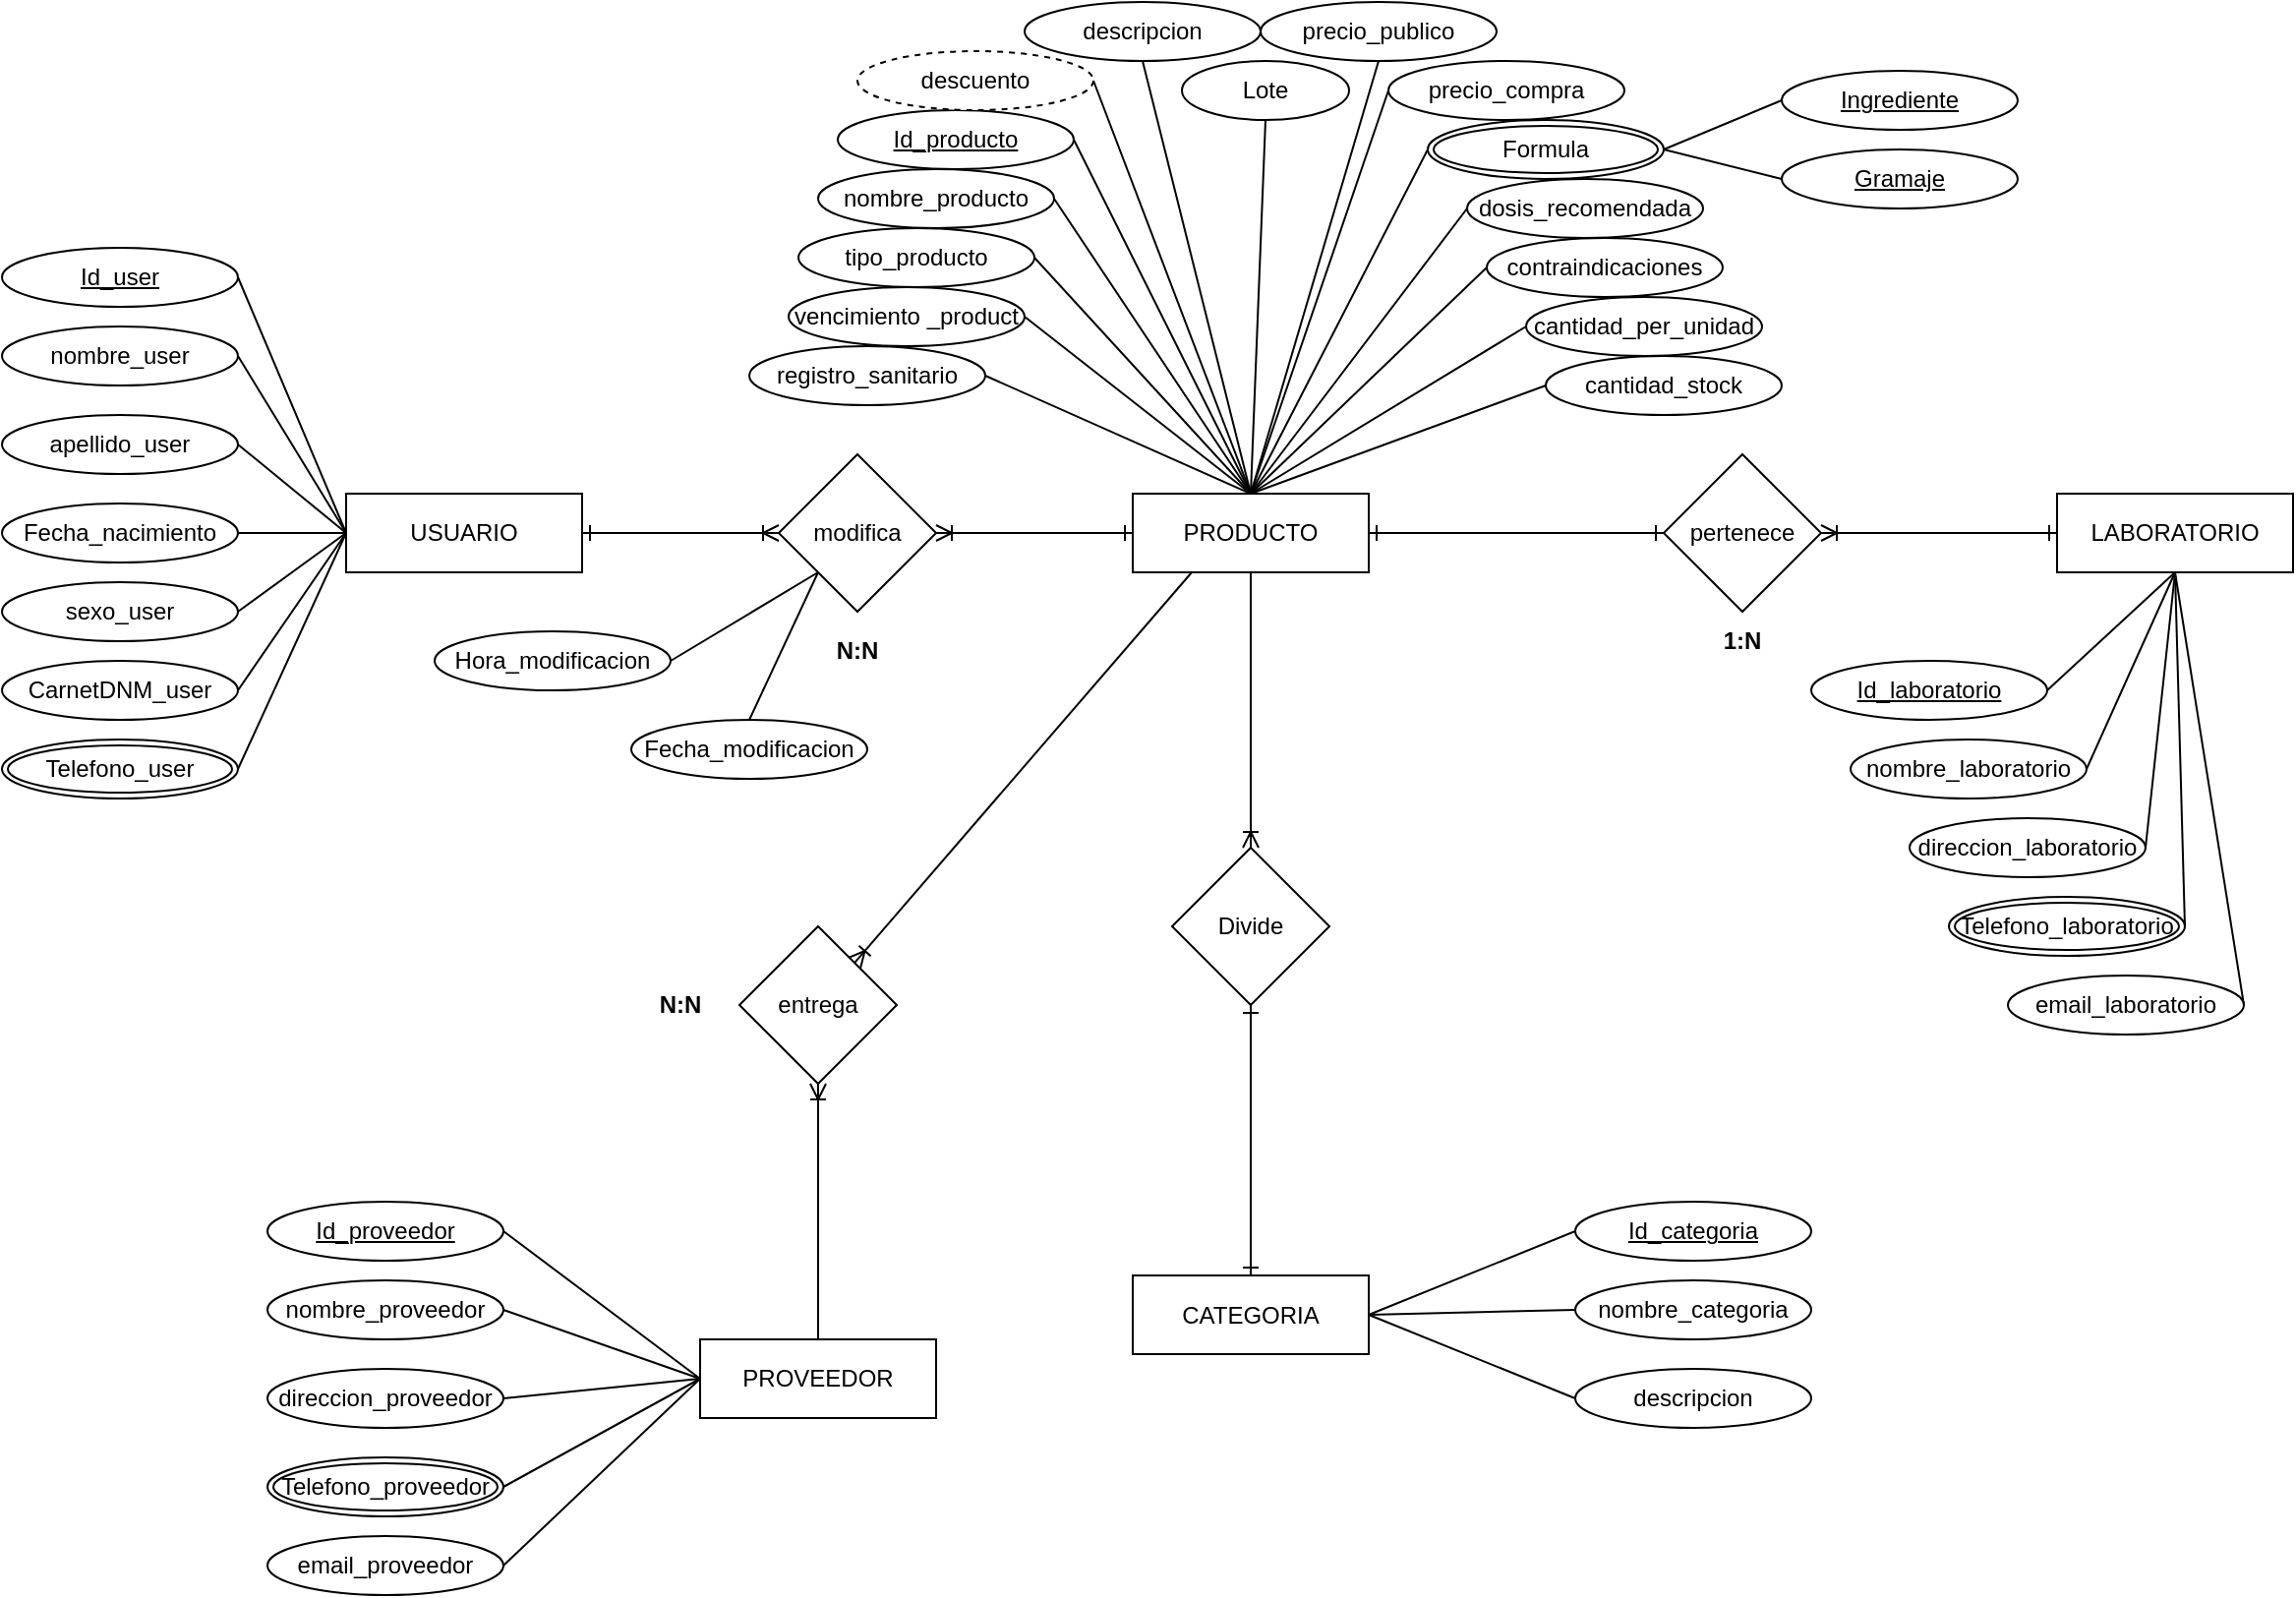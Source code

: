 <mxfile version="13.6.6" type="github">
  <diagram id="C5RBs43oDa-KdzZeNtuy" name="Page-1">
    <mxGraphModel dx="1422" dy="736" grid="1" gridSize="10" guides="1" tooltips="1" connect="1" arrows="1" fold="1" page="1" pageScale="1" pageWidth="1390" pageHeight="980" math="0" shadow="0">
      <root>
        <mxCell id="WIyWlLk6GJQsqaUBKTNV-0" />
        <mxCell id="WIyWlLk6GJQsqaUBKTNV-1" parent="WIyWlLk6GJQsqaUBKTNV-0" />
        <mxCell id="ufcxnx_7CU1jS0cniteA-9" style="rounded=0;orthogonalLoop=1;jettySize=auto;html=1;exitX=1;exitY=0.5;exitDx=0;exitDy=0;entryX=0;entryY=0.5;entryDx=0;entryDy=0;startArrow=ERone;startFill=0;endArrow=ERoneToMany;endFill=0;" parent="WIyWlLk6GJQsqaUBKTNV-1" source="ufcxnx_7CU1jS0cniteA-0" target="ufcxnx_7CU1jS0cniteA-4" edge="1">
          <mxGeometry relative="1" as="geometry" />
        </mxCell>
        <mxCell id="kW68K_AjfZWNpstrsacn-1" style="rounded=0;orthogonalLoop=1;jettySize=auto;html=1;exitX=0;exitY=0.5;exitDx=0;exitDy=0;endArrow=none;endFill=0;entryX=1;entryY=0.5;entryDx=0;entryDy=0;" edge="1" parent="WIyWlLk6GJQsqaUBKTNV-1" source="ufcxnx_7CU1jS0cniteA-0" target="kW68K_AjfZWNpstrsacn-4">
          <mxGeometry relative="1" as="geometry">
            <mxPoint x="270" y="462" as="targetPoint" />
          </mxGeometry>
        </mxCell>
        <mxCell id="ufcxnx_7CU1jS0cniteA-0" value="USUARIO" style="rounded=0;whiteSpace=wrap;html=1;" parent="WIyWlLk6GJQsqaUBKTNV-1" vertex="1">
          <mxGeometry x="285" y="290" width="120" height="40" as="geometry" />
        </mxCell>
        <mxCell id="aXpjp5L2mGXIOk60y4gZ-0" style="edgeStyle=orthogonalEdgeStyle;rounded=0;orthogonalLoop=1;jettySize=auto;html=1;exitX=0.5;exitY=0;exitDx=0;exitDy=0;entryX=0.5;entryY=1;entryDx=0;entryDy=0;endArrow=ERoneToMany;endFill=0;" parent="WIyWlLk6GJQsqaUBKTNV-1" source="ufcxnx_7CU1jS0cniteA-1" target="ufcxnx_7CU1jS0cniteA-6" edge="1">
          <mxGeometry relative="1" as="geometry" />
        </mxCell>
        <mxCell id="ufcxnx_7CU1jS0cniteA-1" value="PROVEEDOR" style="rounded=0;whiteSpace=wrap;html=1;" parent="WIyWlLk6GJQsqaUBKTNV-1" vertex="1">
          <mxGeometry x="465" y="720" width="120" height="40" as="geometry" />
        </mxCell>
        <mxCell id="ufcxnx_7CU1jS0cniteA-14" style="edgeStyle=none;rounded=0;orthogonalLoop=1;jettySize=auto;html=1;exitX=0;exitY=0.5;exitDx=0;exitDy=0;entryX=1;entryY=0.5;entryDx=0;entryDy=0;startArrow=ERone;startFill=0;endArrow=ERoneToMany;endFill=0;" parent="WIyWlLk6GJQsqaUBKTNV-1" source="ufcxnx_7CU1jS0cniteA-2" target="ufcxnx_7CU1jS0cniteA-5" edge="1">
          <mxGeometry relative="1" as="geometry" />
        </mxCell>
        <mxCell id="ufcxnx_7CU1jS0cniteA-2" value="LABORATORIO" style="rounded=0;whiteSpace=wrap;html=1;" parent="WIyWlLk6GJQsqaUBKTNV-1" vertex="1">
          <mxGeometry x="1155" y="290" width="120" height="40" as="geometry" />
        </mxCell>
        <mxCell id="ufcxnx_7CU1jS0cniteA-12" style="edgeStyle=none;rounded=0;orthogonalLoop=1;jettySize=auto;html=1;exitX=0;exitY=0.5;exitDx=0;exitDy=0;startArrow=ERone;startFill=0;endArrow=ERoneToMany;endFill=0;" parent="WIyWlLk6GJQsqaUBKTNV-1" source="ufcxnx_7CU1jS0cniteA-3" target="ufcxnx_7CU1jS0cniteA-4" edge="1">
          <mxGeometry relative="1" as="geometry" />
        </mxCell>
        <mxCell id="ufcxnx_7CU1jS0cniteA-13" style="edgeStyle=none;rounded=0;orthogonalLoop=1;jettySize=auto;html=1;exitX=1;exitY=0.5;exitDx=0;exitDy=0;entryX=0;entryY=0.5;entryDx=0;entryDy=0;startArrow=ERone;startFill=0;endArrow=ERone;endFill=0;" parent="WIyWlLk6GJQsqaUBKTNV-1" source="ufcxnx_7CU1jS0cniteA-3" target="ufcxnx_7CU1jS0cniteA-5" edge="1">
          <mxGeometry relative="1" as="geometry" />
        </mxCell>
        <mxCell id="aXpjp5L2mGXIOk60y4gZ-1" style="rounded=0;orthogonalLoop=1;jettySize=auto;html=1;exitX=0.25;exitY=1;exitDx=0;exitDy=0;endArrow=ERoneToMany;endFill=0;" parent="WIyWlLk6GJQsqaUBKTNV-1" source="ufcxnx_7CU1jS0cniteA-3" target="ufcxnx_7CU1jS0cniteA-6" edge="1">
          <mxGeometry relative="1" as="geometry" />
        </mxCell>
        <mxCell id="GSZTqbS2n0hg8-wi25U2-13" style="edgeStyle=none;rounded=0;orthogonalLoop=1;jettySize=auto;html=1;exitX=0.5;exitY=1;exitDx=0;exitDy=0;entryX=0.5;entryY=0;entryDx=0;entryDy=0;endArrow=ERoneToMany;endFill=0;" parent="WIyWlLk6GJQsqaUBKTNV-1" source="ufcxnx_7CU1jS0cniteA-3" target="GSZTqbS2n0hg8-wi25U2-2" edge="1">
          <mxGeometry relative="1" as="geometry" />
        </mxCell>
        <mxCell id="ufcxnx_7CU1jS0cniteA-3" value="PRODUCTO" style="rounded=0;whiteSpace=wrap;html=1;" parent="WIyWlLk6GJQsqaUBKTNV-1" vertex="1">
          <mxGeometry x="685" y="290" width="120" height="40" as="geometry" />
        </mxCell>
        <mxCell id="kW68K_AjfZWNpstrsacn-12" style="edgeStyle=none;rounded=0;orthogonalLoop=1;jettySize=auto;html=1;exitX=0;exitY=1;exitDx=0;exitDy=0;entryX=0.5;entryY=0;entryDx=0;entryDy=0;endArrow=none;endFill=0;" edge="1" parent="WIyWlLk6GJQsqaUBKTNV-1" source="ufcxnx_7CU1jS0cniteA-4" target="kW68K_AjfZWNpstrsacn-11">
          <mxGeometry relative="1" as="geometry" />
        </mxCell>
        <mxCell id="ufcxnx_7CU1jS0cniteA-4" value="modifica" style="rhombus;whiteSpace=wrap;html=1;" parent="WIyWlLk6GJQsqaUBKTNV-1" vertex="1">
          <mxGeometry x="505" y="270" width="80" height="80" as="geometry" />
        </mxCell>
        <mxCell id="ufcxnx_7CU1jS0cniteA-5" value="pertenece" style="rhombus;whiteSpace=wrap;html=1;" parent="WIyWlLk6GJQsqaUBKTNV-1" vertex="1">
          <mxGeometry x="955" y="270" width="80" height="80" as="geometry" />
        </mxCell>
        <mxCell id="ufcxnx_7CU1jS0cniteA-6" value="entrega" style="rhombus;whiteSpace=wrap;html=1;" parent="WIyWlLk6GJQsqaUBKTNV-1" vertex="1">
          <mxGeometry x="485" y="510" width="80" height="80" as="geometry" />
        </mxCell>
        <mxCell id="zVfTYqhrj5i_tpfByODb-11" style="edgeStyle=none;rounded=0;orthogonalLoop=1;jettySize=auto;html=1;exitX=1;exitY=0.5;exitDx=0;exitDy=0;entryX=0;entryY=0.5;entryDx=0;entryDy=0;endArrow=none;endFill=0;" parent="WIyWlLk6GJQsqaUBKTNV-1" source="zVfTYqhrj5i_tpfByODb-0" target="ufcxnx_7CU1jS0cniteA-0" edge="1">
          <mxGeometry relative="1" as="geometry" />
        </mxCell>
        <mxCell id="zVfTYqhrj5i_tpfByODb-0" value="CarnetDNM_user" style="ellipse;whiteSpace=wrap;html=1;" parent="WIyWlLk6GJQsqaUBKTNV-1" vertex="1">
          <mxGeometry x="110" y="375" width="120" height="30" as="geometry" />
        </mxCell>
        <mxCell id="zVfTYqhrj5i_tpfByODb-10" style="edgeStyle=none;rounded=0;orthogonalLoop=1;jettySize=auto;html=1;exitX=1;exitY=0.5;exitDx=0;exitDy=0;entryX=0;entryY=0.5;entryDx=0;entryDy=0;endArrow=none;endFill=0;" parent="WIyWlLk6GJQsqaUBKTNV-1" source="zVfTYqhrj5i_tpfByODb-1" target="ufcxnx_7CU1jS0cniteA-0" edge="1">
          <mxGeometry relative="1" as="geometry" />
        </mxCell>
        <mxCell id="zVfTYqhrj5i_tpfByODb-1" value="sexo_user" style="ellipse;whiteSpace=wrap;html=1;" parent="WIyWlLk6GJQsqaUBKTNV-1" vertex="1">
          <mxGeometry x="110" y="335" width="120" height="30" as="geometry" />
        </mxCell>
        <mxCell id="zVfTYqhrj5i_tpfByODb-9" style="edgeStyle=none;rounded=0;orthogonalLoop=1;jettySize=auto;html=1;exitX=1;exitY=0.5;exitDx=0;exitDy=0;entryX=0;entryY=0.5;entryDx=0;entryDy=0;endArrow=none;endFill=0;" parent="WIyWlLk6GJQsqaUBKTNV-1" source="zVfTYqhrj5i_tpfByODb-2" target="ufcxnx_7CU1jS0cniteA-0" edge="1">
          <mxGeometry relative="1" as="geometry" />
        </mxCell>
        <mxCell id="zVfTYqhrj5i_tpfByODb-2" value="Fecha_nacimiento" style="ellipse;whiteSpace=wrap;html=1;perimeter=ellipsePerimeter;backgroundOutline=1;shadow=0;sketch=0;fillStyle=zigzag;" parent="WIyWlLk6GJQsqaUBKTNV-1" vertex="1">
          <mxGeometry x="110" y="295" width="120" height="30" as="geometry" />
        </mxCell>
        <mxCell id="zVfTYqhrj5i_tpfByODb-8" style="edgeStyle=none;rounded=0;orthogonalLoop=1;jettySize=auto;html=1;exitX=1;exitY=0.5;exitDx=0;exitDy=0;entryX=0;entryY=0.5;entryDx=0;entryDy=0;endArrow=none;endFill=0;" parent="WIyWlLk6GJQsqaUBKTNV-1" source="zVfTYqhrj5i_tpfByODb-3" target="ufcxnx_7CU1jS0cniteA-0" edge="1">
          <mxGeometry relative="1" as="geometry" />
        </mxCell>
        <mxCell id="zVfTYqhrj5i_tpfByODb-3" value="apellido_user" style="ellipse;whiteSpace=wrap;html=1;" parent="WIyWlLk6GJQsqaUBKTNV-1" vertex="1">
          <mxGeometry x="110" y="250" width="120" height="30" as="geometry" />
        </mxCell>
        <mxCell id="zVfTYqhrj5i_tpfByODb-7" style="edgeStyle=none;rounded=0;orthogonalLoop=1;jettySize=auto;html=1;exitX=1;exitY=0.5;exitDx=0;exitDy=0;entryX=0;entryY=0.5;entryDx=0;entryDy=0;endArrow=none;endFill=0;" parent="WIyWlLk6GJQsqaUBKTNV-1" source="zVfTYqhrj5i_tpfByODb-4" target="ufcxnx_7CU1jS0cniteA-0" edge="1">
          <mxGeometry relative="1" as="geometry" />
        </mxCell>
        <mxCell id="zVfTYqhrj5i_tpfByODb-4" value="nombre_user" style="ellipse;whiteSpace=wrap;html=1;" parent="WIyWlLk6GJQsqaUBKTNV-1" vertex="1">
          <mxGeometry x="110" y="205" width="120" height="30" as="geometry" />
        </mxCell>
        <mxCell id="zVfTYqhrj5i_tpfByODb-6" style="rounded=0;orthogonalLoop=1;jettySize=auto;html=1;exitX=1;exitY=0.5;exitDx=0;exitDy=0;entryX=0;entryY=0.5;entryDx=0;entryDy=0;endArrow=none;endFill=0;" parent="WIyWlLk6GJQsqaUBKTNV-1" source="zVfTYqhrj5i_tpfByODb-5" target="ufcxnx_7CU1jS0cniteA-0" edge="1">
          <mxGeometry relative="1" as="geometry" />
        </mxCell>
        <mxCell id="zVfTYqhrj5i_tpfByODb-5" value="Id_user" style="ellipse;whiteSpace=wrap;html=1;fontStyle=4" parent="WIyWlLk6GJQsqaUBKTNV-1" vertex="1">
          <mxGeometry x="110" y="165" width="120" height="30" as="geometry" />
        </mxCell>
        <mxCell id="zVfTYqhrj5i_tpfByODb-29" style="edgeStyle=none;rounded=0;orthogonalLoop=1;jettySize=auto;html=1;exitX=1;exitY=0.5;exitDx=0;exitDy=0;entryX=0;entryY=0.5;entryDx=0;entryDy=0;endArrow=none;endFill=0;" parent="WIyWlLk6GJQsqaUBKTNV-1" source="zVfTYqhrj5i_tpfByODb-19" target="ufcxnx_7CU1jS0cniteA-1" edge="1">
          <mxGeometry relative="1" as="geometry" />
        </mxCell>
        <mxCell id="zVfTYqhrj5i_tpfByODb-19" value="email_proveedor" style="ellipse;whiteSpace=wrap;html=1;" parent="WIyWlLk6GJQsqaUBKTNV-1" vertex="1">
          <mxGeometry x="245" y="820" width="120" height="30" as="geometry" />
        </mxCell>
        <mxCell id="zVfTYqhrj5i_tpfByODb-28" style="edgeStyle=none;rounded=0;orthogonalLoop=1;jettySize=auto;html=1;exitX=1;exitY=0.5;exitDx=0;exitDy=0;entryX=0;entryY=0.5;entryDx=0;entryDy=0;endArrow=none;endFill=0;" parent="WIyWlLk6GJQsqaUBKTNV-1" source="kW68K_AjfZWNpstrsacn-9" target="ufcxnx_7CU1jS0cniteA-1" edge="1">
          <mxGeometry relative="1" as="geometry">
            <mxPoint x="365" y="795" as="sourcePoint" />
          </mxGeometry>
        </mxCell>
        <mxCell id="zVfTYqhrj5i_tpfByODb-27" style="edgeStyle=none;rounded=0;orthogonalLoop=1;jettySize=auto;html=1;exitX=1;exitY=0.5;exitDx=0;exitDy=0;entryX=0;entryY=0.5;entryDx=0;entryDy=0;endArrow=none;endFill=0;" parent="WIyWlLk6GJQsqaUBKTNV-1" source="zVfTYqhrj5i_tpfByODb-21" target="ufcxnx_7CU1jS0cniteA-1" edge="1">
          <mxGeometry relative="1" as="geometry" />
        </mxCell>
        <mxCell id="zVfTYqhrj5i_tpfByODb-21" value="direccion_proveedor" style="ellipse;whiteSpace=wrap;html=1;" parent="WIyWlLk6GJQsqaUBKTNV-1" vertex="1">
          <mxGeometry x="245" y="735" width="120" height="30" as="geometry" />
        </mxCell>
        <mxCell id="zVfTYqhrj5i_tpfByODb-26" style="edgeStyle=none;rounded=0;orthogonalLoop=1;jettySize=auto;html=1;exitX=1;exitY=0.5;exitDx=0;exitDy=0;entryX=0;entryY=0.5;entryDx=0;entryDy=0;endArrow=none;endFill=0;" parent="WIyWlLk6GJQsqaUBKTNV-1" source="zVfTYqhrj5i_tpfByODb-22" target="ufcxnx_7CU1jS0cniteA-1" edge="1">
          <mxGeometry relative="1" as="geometry" />
        </mxCell>
        <mxCell id="zVfTYqhrj5i_tpfByODb-22" value="nombre_proveedor" style="ellipse;whiteSpace=wrap;html=1;" parent="WIyWlLk6GJQsqaUBKTNV-1" vertex="1">
          <mxGeometry x="245" y="690" width="120" height="30" as="geometry" />
        </mxCell>
        <mxCell id="zVfTYqhrj5i_tpfByODb-24" style="edgeStyle=none;rounded=0;orthogonalLoop=1;jettySize=auto;html=1;exitX=1;exitY=0.5;exitDx=0;exitDy=0;entryX=0;entryY=0.5;entryDx=0;entryDy=0;endArrow=none;endFill=0;" parent="WIyWlLk6GJQsqaUBKTNV-1" source="zVfTYqhrj5i_tpfByODb-23" target="ufcxnx_7CU1jS0cniteA-1" edge="1">
          <mxGeometry relative="1" as="geometry" />
        </mxCell>
        <mxCell id="zVfTYqhrj5i_tpfByODb-23" value="Id_proveedor" style="ellipse;whiteSpace=wrap;html=1;fontStyle=4" parent="WIyWlLk6GJQsqaUBKTNV-1" vertex="1">
          <mxGeometry x="245" y="650" width="120" height="30" as="geometry" />
        </mxCell>
        <mxCell id="zVfTYqhrj5i_tpfByODb-39" style="edgeStyle=none;rounded=0;orthogonalLoop=1;jettySize=auto;html=1;exitX=1;exitY=0.5;exitDx=0;exitDy=0;entryX=0.5;entryY=1;entryDx=0;entryDy=0;endArrow=none;endFill=0;" parent="WIyWlLk6GJQsqaUBKTNV-1" source="zVfTYqhrj5i_tpfByODb-30" target="ufcxnx_7CU1jS0cniteA-2" edge="1">
          <mxGeometry relative="1" as="geometry" />
        </mxCell>
        <mxCell id="zVfTYqhrj5i_tpfByODb-30" value="email_laboratorio" style="ellipse;whiteSpace=wrap;html=1;" parent="WIyWlLk6GJQsqaUBKTNV-1" vertex="1">
          <mxGeometry x="1130" y="535" width="120" height="30" as="geometry" />
        </mxCell>
        <mxCell id="zVfTYqhrj5i_tpfByODb-38" style="edgeStyle=none;rounded=0;orthogonalLoop=1;jettySize=auto;html=1;exitX=1;exitY=0.5;exitDx=0;exitDy=0;entryX=0.5;entryY=1;entryDx=0;entryDy=0;endArrow=none;endFill=0;" parent="WIyWlLk6GJQsqaUBKTNV-1" source="kW68K_AjfZWNpstrsacn-10" target="ufcxnx_7CU1jS0cniteA-2" edge="1">
          <mxGeometry relative="1" as="geometry">
            <mxPoint x="1220" y="510" as="sourcePoint" />
          </mxGeometry>
        </mxCell>
        <mxCell id="zVfTYqhrj5i_tpfByODb-37" style="edgeStyle=none;rounded=0;orthogonalLoop=1;jettySize=auto;html=1;exitX=1;exitY=0.5;exitDx=0;exitDy=0;entryX=0.5;entryY=1;entryDx=0;entryDy=0;endArrow=none;endFill=0;" parent="WIyWlLk6GJQsqaUBKTNV-1" source="zVfTYqhrj5i_tpfByODb-32" target="ufcxnx_7CU1jS0cniteA-2" edge="1">
          <mxGeometry relative="1" as="geometry" />
        </mxCell>
        <mxCell id="zVfTYqhrj5i_tpfByODb-32" value="direccion_laboratorio" style="ellipse;whiteSpace=wrap;html=1;" parent="WIyWlLk6GJQsqaUBKTNV-1" vertex="1">
          <mxGeometry x="1080" y="455" width="120" height="30" as="geometry" />
        </mxCell>
        <mxCell id="zVfTYqhrj5i_tpfByODb-36" style="edgeStyle=none;rounded=0;orthogonalLoop=1;jettySize=auto;html=1;exitX=1;exitY=0.5;exitDx=0;exitDy=0;entryX=0.5;entryY=1;entryDx=0;entryDy=0;endArrow=none;endFill=0;" parent="WIyWlLk6GJQsqaUBKTNV-1" source="zVfTYqhrj5i_tpfByODb-33" target="ufcxnx_7CU1jS0cniteA-2" edge="1">
          <mxGeometry relative="1" as="geometry" />
        </mxCell>
        <mxCell id="zVfTYqhrj5i_tpfByODb-33" value="nombre_laboratorio" style="ellipse;whiteSpace=wrap;html=1;" parent="WIyWlLk6GJQsqaUBKTNV-1" vertex="1">
          <mxGeometry x="1050" y="415" width="120" height="30" as="geometry" />
        </mxCell>
        <mxCell id="zVfTYqhrj5i_tpfByODb-35" style="edgeStyle=none;rounded=0;orthogonalLoop=1;jettySize=auto;html=1;exitX=1;exitY=0.5;exitDx=0;exitDy=0;entryX=0.5;entryY=1;entryDx=0;entryDy=0;endArrow=none;endFill=0;" parent="WIyWlLk6GJQsqaUBKTNV-1" source="zVfTYqhrj5i_tpfByODb-34" target="ufcxnx_7CU1jS0cniteA-2" edge="1">
          <mxGeometry relative="1" as="geometry" />
        </mxCell>
        <mxCell id="zVfTYqhrj5i_tpfByODb-34" value="Id_laboratorio" style="ellipse;whiteSpace=wrap;html=1;fontStyle=4" parent="WIyWlLk6GJQsqaUBKTNV-1" vertex="1">
          <mxGeometry x="1030" y="375" width="120" height="30" as="geometry" />
        </mxCell>
        <mxCell id="aeBCcG8LEX4g62cLXD4p-11" style="rounded=0;orthogonalLoop=1;jettySize=auto;html=1;exitX=1;exitY=0.5;exitDx=0;exitDy=0;entryX=0.5;entryY=0;entryDx=0;entryDy=0;endArrow=none;endFill=0;" parent="WIyWlLk6GJQsqaUBKTNV-1" source="aeBCcG8LEX4g62cLXD4p-0" target="ufcxnx_7CU1jS0cniteA-3" edge="1">
          <mxGeometry relative="1" as="geometry" />
        </mxCell>
        <mxCell id="aeBCcG8LEX4g62cLXD4p-0" value="registro_sanitario" style="ellipse;whiteSpace=wrap;html=1;" parent="WIyWlLk6GJQsqaUBKTNV-1" vertex="1">
          <mxGeometry x="490" y="215" width="120" height="30" as="geometry" />
        </mxCell>
        <mxCell id="aeBCcG8LEX4g62cLXD4p-12" style="edgeStyle=none;rounded=0;orthogonalLoop=1;jettySize=auto;html=1;exitX=1;exitY=0.5;exitDx=0;exitDy=0;entryX=0.5;entryY=0;entryDx=0;entryDy=0;endArrow=none;endFill=0;" parent="WIyWlLk6GJQsqaUBKTNV-1" source="aeBCcG8LEX4g62cLXD4p-2" target="ufcxnx_7CU1jS0cniteA-3" edge="1">
          <mxGeometry relative="1" as="geometry" />
        </mxCell>
        <mxCell id="aeBCcG8LEX4g62cLXD4p-2" value="vencimiento _product" style="ellipse;whiteSpace=wrap;html=1;" parent="WIyWlLk6GJQsqaUBKTNV-1" vertex="1">
          <mxGeometry x="510" y="185" width="120" height="30" as="geometry" />
        </mxCell>
        <mxCell id="aeBCcG8LEX4g62cLXD4p-13" style="edgeStyle=none;rounded=0;orthogonalLoop=1;jettySize=auto;html=1;exitX=1;exitY=0.5;exitDx=0;exitDy=0;entryX=0.5;entryY=0;entryDx=0;entryDy=0;endArrow=none;endFill=0;" parent="WIyWlLk6GJQsqaUBKTNV-1" source="aeBCcG8LEX4g62cLXD4p-3" target="ufcxnx_7CU1jS0cniteA-3" edge="1">
          <mxGeometry relative="1" as="geometry" />
        </mxCell>
        <mxCell id="aeBCcG8LEX4g62cLXD4p-3" value="tipo_producto" style="ellipse;whiteSpace=wrap;html=1;" parent="WIyWlLk6GJQsqaUBKTNV-1" vertex="1">
          <mxGeometry x="515" y="155" width="120" height="30" as="geometry" />
        </mxCell>
        <mxCell id="aeBCcG8LEX4g62cLXD4p-14" style="edgeStyle=none;rounded=0;orthogonalLoop=1;jettySize=auto;html=1;exitX=1;exitY=0.5;exitDx=0;exitDy=0;entryX=0.5;entryY=0;entryDx=0;entryDy=0;endArrow=none;endFill=0;" parent="WIyWlLk6GJQsqaUBKTNV-1" source="aeBCcG8LEX4g62cLXD4p-4" target="ufcxnx_7CU1jS0cniteA-3" edge="1">
          <mxGeometry relative="1" as="geometry" />
        </mxCell>
        <mxCell id="aeBCcG8LEX4g62cLXD4p-4" value="nombre_producto" style="ellipse;whiteSpace=wrap;html=1;" parent="WIyWlLk6GJQsqaUBKTNV-1" vertex="1">
          <mxGeometry x="525" y="125" width="120" height="30" as="geometry" />
        </mxCell>
        <mxCell id="aeBCcG8LEX4g62cLXD4p-15" style="edgeStyle=none;rounded=0;orthogonalLoop=1;jettySize=auto;html=1;exitX=1;exitY=0.5;exitDx=0;exitDy=0;entryX=0.5;entryY=0;entryDx=0;entryDy=0;endArrow=none;endFill=0;" parent="WIyWlLk6GJQsqaUBKTNV-1" source="aeBCcG8LEX4g62cLXD4p-5" target="ufcxnx_7CU1jS0cniteA-3" edge="1">
          <mxGeometry relative="1" as="geometry" />
        </mxCell>
        <mxCell id="aeBCcG8LEX4g62cLXD4p-5" value="Id_producto" style="ellipse;whiteSpace=wrap;html=1;fontStyle=4" parent="WIyWlLk6GJQsqaUBKTNV-1" vertex="1">
          <mxGeometry x="535" y="95" width="120" height="30" as="geometry" />
        </mxCell>
        <mxCell id="aeBCcG8LEX4g62cLXD4p-16" style="edgeStyle=none;rounded=0;orthogonalLoop=1;jettySize=auto;html=1;exitX=0;exitY=0.5;exitDx=0;exitDy=0;entryX=0.5;entryY=0;entryDx=0;entryDy=0;endArrow=none;endFill=0;" parent="WIyWlLk6GJQsqaUBKTNV-1" source="kW68K_AjfZWNpstrsacn-13" target="ufcxnx_7CU1jS0cniteA-3" edge="1">
          <mxGeometry relative="1" as="geometry">
            <mxPoint x="835" y="115" as="sourcePoint" />
          </mxGeometry>
        </mxCell>
        <mxCell id="aeBCcG8LEX4g62cLXD4p-17" style="edgeStyle=none;rounded=0;orthogonalLoop=1;jettySize=auto;html=1;exitX=0;exitY=0.5;exitDx=0;exitDy=0;entryX=0.5;entryY=0;entryDx=0;entryDy=0;endArrow=none;endFill=0;" parent="WIyWlLk6GJQsqaUBKTNV-1" source="aeBCcG8LEX4g62cLXD4p-7" target="ufcxnx_7CU1jS0cniteA-3" edge="1">
          <mxGeometry relative="1" as="geometry" />
        </mxCell>
        <mxCell id="aeBCcG8LEX4g62cLXD4p-7" value="dosis_recomendada" style="ellipse;whiteSpace=wrap;html=1;" parent="WIyWlLk6GJQsqaUBKTNV-1" vertex="1">
          <mxGeometry x="855" y="130" width="120" height="30" as="geometry" />
        </mxCell>
        <mxCell id="aeBCcG8LEX4g62cLXD4p-18" style="edgeStyle=none;rounded=0;orthogonalLoop=1;jettySize=auto;html=1;exitX=0;exitY=0.5;exitDx=0;exitDy=0;entryX=0.5;entryY=0;entryDx=0;entryDy=0;endArrow=none;endFill=0;" parent="WIyWlLk6GJQsqaUBKTNV-1" source="aeBCcG8LEX4g62cLXD4p-8" target="ufcxnx_7CU1jS0cniteA-3" edge="1">
          <mxGeometry relative="1" as="geometry" />
        </mxCell>
        <mxCell id="aeBCcG8LEX4g62cLXD4p-8" value="contraindicaciones" style="ellipse;whiteSpace=wrap;html=1;" parent="WIyWlLk6GJQsqaUBKTNV-1" vertex="1">
          <mxGeometry x="865" y="160" width="120" height="30" as="geometry" />
        </mxCell>
        <mxCell id="aeBCcG8LEX4g62cLXD4p-19" style="edgeStyle=none;rounded=0;orthogonalLoop=1;jettySize=auto;html=1;exitX=0;exitY=0.5;exitDx=0;exitDy=0;entryX=0.5;entryY=0;entryDx=0;entryDy=0;endArrow=none;endFill=0;" parent="WIyWlLk6GJQsqaUBKTNV-1" source="aeBCcG8LEX4g62cLXD4p-9" target="ufcxnx_7CU1jS0cniteA-3" edge="1">
          <mxGeometry relative="1" as="geometry" />
        </mxCell>
        <mxCell id="aeBCcG8LEX4g62cLXD4p-9" value="cantidad_per_unidad" style="ellipse;whiteSpace=wrap;html=1;" parent="WIyWlLk6GJQsqaUBKTNV-1" vertex="1">
          <mxGeometry x="885" y="190" width="120" height="30" as="geometry" />
        </mxCell>
        <mxCell id="aeBCcG8LEX4g62cLXD4p-20" style="edgeStyle=none;rounded=0;orthogonalLoop=1;jettySize=auto;html=1;exitX=0;exitY=0.5;exitDx=0;exitDy=0;entryX=0.5;entryY=0;entryDx=0;entryDy=0;endArrow=none;endFill=0;" parent="WIyWlLk6GJQsqaUBKTNV-1" source="aeBCcG8LEX4g62cLXD4p-10" target="ufcxnx_7CU1jS0cniteA-3" edge="1">
          <mxGeometry relative="1" as="geometry" />
        </mxCell>
        <mxCell id="aeBCcG8LEX4g62cLXD4p-10" value="cantidad_stock" style="ellipse;whiteSpace=wrap;html=1;" parent="WIyWlLk6GJQsqaUBKTNV-1" vertex="1">
          <mxGeometry x="895" y="220" width="120" height="30" as="geometry" />
        </mxCell>
        <mxCell id="nRbCUXbaDgXLGz_jltP8-0" style="rounded=0;orthogonalLoop=1;jettySize=auto;html=1;exitX=1;exitY=0.5;exitDx=0;exitDy=0;endArrow=none;endFill=0;" parent="WIyWlLk6GJQsqaUBKTNV-1" source="aeBCcG8LEX4g62cLXD4p-22" edge="1">
          <mxGeometry relative="1" as="geometry">
            <mxPoint x="745" y="290" as="targetPoint" />
          </mxGeometry>
        </mxCell>
        <mxCell id="aeBCcG8LEX4g62cLXD4p-22" value="descuento" style="ellipse;whiteSpace=wrap;html=1;dashed=1;" parent="WIyWlLk6GJQsqaUBKTNV-1" vertex="1">
          <mxGeometry x="545" y="65" width="120" height="30" as="geometry" />
        </mxCell>
        <mxCell id="nRbCUXbaDgXLGz_jltP8-3" style="edgeStyle=none;rounded=0;orthogonalLoop=1;jettySize=auto;html=1;exitX=0.5;exitY=1;exitDx=0;exitDy=0;entryX=0.5;entryY=0;entryDx=0;entryDy=0;endArrow=none;endFill=0;" parent="WIyWlLk6GJQsqaUBKTNV-1" source="aeBCcG8LEX4g62cLXD4p-23" target="ufcxnx_7CU1jS0cniteA-3" edge="1">
          <mxGeometry relative="1" as="geometry" />
        </mxCell>
        <mxCell id="aeBCcG8LEX4g62cLXD4p-23" value="precio_publico" style="ellipse;whiteSpace=wrap;html=1;" parent="WIyWlLk6GJQsqaUBKTNV-1" vertex="1">
          <mxGeometry x="750" y="40" width="120" height="30" as="geometry" />
        </mxCell>
        <mxCell id="nRbCUXbaDgXLGz_jltP8-4" style="edgeStyle=none;rounded=0;orthogonalLoop=1;jettySize=auto;html=1;exitX=0;exitY=0.5;exitDx=0;exitDy=0;entryX=0.5;entryY=0;entryDx=0;entryDy=0;endArrow=none;endFill=0;" parent="WIyWlLk6GJQsqaUBKTNV-1" source="aeBCcG8LEX4g62cLXD4p-24" target="ufcxnx_7CU1jS0cniteA-3" edge="1">
          <mxGeometry relative="1" as="geometry" />
        </mxCell>
        <mxCell id="aeBCcG8LEX4g62cLXD4p-24" value="precio_compra" style="ellipse;whiteSpace=wrap;html=1;" parent="WIyWlLk6GJQsqaUBKTNV-1" vertex="1">
          <mxGeometry x="815" y="70" width="120" height="30" as="geometry" />
        </mxCell>
        <mxCell id="nRbCUXbaDgXLGz_jltP8-2" style="edgeStyle=none;rounded=0;orthogonalLoop=1;jettySize=auto;html=1;exitX=0.5;exitY=1;exitDx=0;exitDy=0;entryX=0.5;entryY=0;entryDx=0;entryDy=0;endArrow=none;endFill=0;" parent="WIyWlLk6GJQsqaUBKTNV-1" source="aeBCcG8LEX4g62cLXD4p-25" target="ufcxnx_7CU1jS0cniteA-3" edge="1">
          <mxGeometry relative="1" as="geometry" />
        </mxCell>
        <mxCell id="aeBCcG8LEX4g62cLXD4p-25" value="descripcion" style="ellipse;whiteSpace=wrap;html=1;" parent="WIyWlLk6GJQsqaUBKTNV-1" vertex="1">
          <mxGeometry x="630" y="40" width="120" height="30" as="geometry" />
        </mxCell>
        <mxCell id="GSZTqbS2n0hg8-wi25U2-0" style="rounded=0;orthogonalLoop=1;jettySize=auto;html=1;exitX=0.5;exitY=0;exitDx=0;exitDy=0;entryX=0.5;entryY=1;entryDx=0;entryDy=0;endArrow=ERone;endFill=0;startArrow=ERone;startFill=0;" parent="WIyWlLk6GJQsqaUBKTNV-1" source="GSZTqbS2n0hg8-wi25U2-1" target="GSZTqbS2n0hg8-wi25U2-2" edge="1">
          <mxGeometry relative="1" as="geometry" />
        </mxCell>
        <mxCell id="GSZTqbS2n0hg8-wi25U2-1" value="CATEGORIA" style="rounded=0;whiteSpace=wrap;html=1;" parent="WIyWlLk6GJQsqaUBKTNV-1" vertex="1">
          <mxGeometry x="685" y="687.5" width="120" height="40" as="geometry" />
        </mxCell>
        <mxCell id="GSZTqbS2n0hg8-wi25U2-2" value="Divide" style="rhombus;whiteSpace=wrap;html=1;" parent="WIyWlLk6GJQsqaUBKTNV-1" vertex="1">
          <mxGeometry x="705" y="470" width="80" height="80" as="geometry" />
        </mxCell>
        <mxCell id="GSZTqbS2n0hg8-wi25U2-7" style="edgeStyle=none;rounded=0;orthogonalLoop=1;jettySize=auto;html=1;exitX=0;exitY=0.5;exitDx=0;exitDy=0;entryX=1;entryY=0.5;entryDx=0;entryDy=0;endArrow=none;endFill=0;" parent="WIyWlLk6GJQsqaUBKTNV-1" source="GSZTqbS2n0hg8-wi25U2-8" target="GSZTqbS2n0hg8-wi25U2-1" edge="1">
          <mxGeometry relative="1" as="geometry" />
        </mxCell>
        <mxCell id="GSZTqbS2n0hg8-wi25U2-8" value="descripcion" style="ellipse;whiteSpace=wrap;html=1;" parent="WIyWlLk6GJQsqaUBKTNV-1" vertex="1">
          <mxGeometry x="910" y="735" width="120" height="30" as="geometry" />
        </mxCell>
        <mxCell id="GSZTqbS2n0hg8-wi25U2-9" style="edgeStyle=none;rounded=0;orthogonalLoop=1;jettySize=auto;html=1;exitX=0;exitY=0.5;exitDx=0;exitDy=0;endArrow=none;endFill=0;entryX=1;entryY=0.5;entryDx=0;entryDy=0;" parent="WIyWlLk6GJQsqaUBKTNV-1" source="GSZTqbS2n0hg8-wi25U2-10" target="GSZTqbS2n0hg8-wi25U2-1" edge="1">
          <mxGeometry relative="1" as="geometry">
            <mxPoint x="685" y="707.5" as="targetPoint" />
          </mxGeometry>
        </mxCell>
        <mxCell id="GSZTqbS2n0hg8-wi25U2-10" value="nombre_categoria" style="ellipse;whiteSpace=wrap;html=1;" parent="WIyWlLk6GJQsqaUBKTNV-1" vertex="1">
          <mxGeometry x="910" y="690" width="120" height="30" as="geometry" />
        </mxCell>
        <mxCell id="GSZTqbS2n0hg8-wi25U2-11" style="edgeStyle=none;rounded=0;orthogonalLoop=1;jettySize=auto;html=1;exitX=0;exitY=0.5;exitDx=0;exitDy=0;entryX=1;entryY=0.5;entryDx=0;entryDy=0;endArrow=none;endFill=0;" parent="WIyWlLk6GJQsqaUBKTNV-1" source="GSZTqbS2n0hg8-wi25U2-12" target="GSZTqbS2n0hg8-wi25U2-1" edge="1">
          <mxGeometry relative="1" as="geometry" />
        </mxCell>
        <mxCell id="GSZTqbS2n0hg8-wi25U2-12" value="Id_categoria" style="ellipse;whiteSpace=wrap;html=1;fontStyle=4" parent="WIyWlLk6GJQsqaUBKTNV-1" vertex="1">
          <mxGeometry x="910" y="650" width="120" height="30" as="geometry" />
        </mxCell>
        <mxCell id="GSZTqbS2n0hg8-wi25U2-14" value="&lt;b&gt;1:N&lt;/b&gt;" style="text;html=1;strokeColor=none;fillColor=none;align=center;verticalAlign=middle;whiteSpace=wrap;rounded=0;" parent="WIyWlLk6GJQsqaUBKTNV-1" vertex="1">
          <mxGeometry x="975" y="355" width="40" height="20" as="geometry" />
        </mxCell>
        <mxCell id="GSZTqbS2n0hg8-wi25U2-15" value="&lt;b&gt;N:N&lt;/b&gt;" style="text;html=1;strokeColor=none;fillColor=none;align=center;verticalAlign=middle;whiteSpace=wrap;rounded=0;" parent="WIyWlLk6GJQsqaUBKTNV-1" vertex="1">
          <mxGeometry x="525" y="360" width="40" height="20" as="geometry" />
        </mxCell>
        <mxCell id="kW68K_AjfZWNpstrsacn-4" value="Telefono_user" style="ellipse;shape=doubleEllipse;margin=3;whiteSpace=wrap;html=1;align=center;shadow=0;sketch=0;fillColor=#ffffff;gradientColor=none;" vertex="1" parent="WIyWlLk6GJQsqaUBKTNV-1">
          <mxGeometry x="110" y="415" width="120" height="30" as="geometry" />
        </mxCell>
        <mxCell id="kW68K_AjfZWNpstrsacn-6" value="&lt;b&gt;N:N&lt;/b&gt;" style="text;html=1;strokeColor=none;fillColor=none;align=center;verticalAlign=middle;whiteSpace=wrap;rounded=0;shadow=0;dashed=1;sketch=0;" vertex="1" parent="WIyWlLk6GJQsqaUBKTNV-1">
          <mxGeometry x="435" y="540" width="40" height="20" as="geometry" />
        </mxCell>
        <mxCell id="kW68K_AjfZWNpstrsacn-9" value="Telefono_proveedor" style="ellipse;shape=doubleEllipse;margin=3;whiteSpace=wrap;html=1;align=center;shadow=0;sketch=0;fillColor=#ffffff;gradientColor=none;" vertex="1" parent="WIyWlLk6GJQsqaUBKTNV-1">
          <mxGeometry x="245" y="780" width="120" height="30" as="geometry" />
        </mxCell>
        <mxCell id="kW68K_AjfZWNpstrsacn-10" value="Telefono_laboratorio" style="ellipse;shape=doubleEllipse;margin=3;whiteSpace=wrap;html=1;align=center;shadow=0;sketch=0;fillColor=#ffffff;gradientColor=none;" vertex="1" parent="WIyWlLk6GJQsqaUBKTNV-1">
          <mxGeometry x="1100" y="495" width="120" height="30" as="geometry" />
        </mxCell>
        <mxCell id="kW68K_AjfZWNpstrsacn-11" value="Fecha_modificacion" style="ellipse;whiteSpace=wrap;html=1;" vertex="1" parent="WIyWlLk6GJQsqaUBKTNV-1">
          <mxGeometry x="430" y="405" width="120" height="30" as="geometry" />
        </mxCell>
        <mxCell id="kW68K_AjfZWNpstrsacn-16" style="edgeStyle=none;rounded=0;orthogonalLoop=1;jettySize=auto;html=1;exitX=1;exitY=0.5;exitDx=0;exitDy=0;entryX=0;entryY=0.5;entryDx=0;entryDy=0;endArrow=none;endFill=0;" edge="1" parent="WIyWlLk6GJQsqaUBKTNV-1" source="kW68K_AjfZWNpstrsacn-13" target="kW68K_AjfZWNpstrsacn-15">
          <mxGeometry relative="1" as="geometry" />
        </mxCell>
        <mxCell id="kW68K_AjfZWNpstrsacn-17" style="edgeStyle=none;rounded=0;orthogonalLoop=1;jettySize=auto;html=1;exitX=1;exitY=0.5;exitDx=0;exitDy=0;entryX=0;entryY=0.5;entryDx=0;entryDy=0;endArrow=none;endFill=0;" edge="1" parent="WIyWlLk6GJQsqaUBKTNV-1" source="kW68K_AjfZWNpstrsacn-13" target="kW68K_AjfZWNpstrsacn-14">
          <mxGeometry relative="1" as="geometry" />
        </mxCell>
        <mxCell id="kW68K_AjfZWNpstrsacn-13" value="Formula" style="ellipse;shape=doubleEllipse;margin=3;whiteSpace=wrap;html=1;align=center;shadow=0;sketch=0;fillColor=#ffffff;gradientColor=none;" vertex="1" parent="WIyWlLk6GJQsqaUBKTNV-1">
          <mxGeometry x="835" y="100" width="120" height="30" as="geometry" />
        </mxCell>
        <mxCell id="kW68K_AjfZWNpstrsacn-14" value="Gramaje" style="ellipse;whiteSpace=wrap;html=1;fontStyle=4" vertex="1" parent="WIyWlLk6GJQsqaUBKTNV-1">
          <mxGeometry x="1015" y="115" width="120" height="30" as="geometry" />
        </mxCell>
        <mxCell id="kW68K_AjfZWNpstrsacn-15" value="Ingrediente" style="ellipse;whiteSpace=wrap;html=1;fontStyle=4" vertex="1" parent="WIyWlLk6GJQsqaUBKTNV-1">
          <mxGeometry x="1015" y="75" width="120" height="30" as="geometry" />
        </mxCell>
        <mxCell id="kW68K_AjfZWNpstrsacn-20" style="edgeStyle=none;rounded=0;orthogonalLoop=1;jettySize=auto;html=1;exitX=1;exitY=0.5;exitDx=0;exitDy=0;entryX=0;entryY=1;entryDx=0;entryDy=0;endArrow=none;endFill=0;" edge="1" parent="WIyWlLk6GJQsqaUBKTNV-1" source="kW68K_AjfZWNpstrsacn-18" target="ufcxnx_7CU1jS0cniteA-4">
          <mxGeometry relative="1" as="geometry" />
        </mxCell>
        <mxCell id="kW68K_AjfZWNpstrsacn-18" value="Hora_modificacion" style="ellipse;whiteSpace=wrap;html=1;" vertex="1" parent="WIyWlLk6GJQsqaUBKTNV-1">
          <mxGeometry x="330" y="360" width="120" height="30" as="geometry" />
        </mxCell>
        <mxCell id="kW68K_AjfZWNpstrsacn-22" style="edgeStyle=none;rounded=0;orthogonalLoop=1;jettySize=auto;html=1;exitX=0.5;exitY=1;exitDx=0;exitDy=0;entryX=0.5;entryY=0;entryDx=0;entryDy=0;endArrow=none;endFill=0;" edge="1" parent="WIyWlLk6GJQsqaUBKTNV-1" source="kW68K_AjfZWNpstrsacn-21" target="ufcxnx_7CU1jS0cniteA-3">
          <mxGeometry relative="1" as="geometry" />
        </mxCell>
        <mxCell id="kW68K_AjfZWNpstrsacn-21" value="Lote" style="ellipse;whiteSpace=wrap;html=1;" vertex="1" parent="WIyWlLk6GJQsqaUBKTNV-1">
          <mxGeometry x="710" y="70" width="85" height="30" as="geometry" />
        </mxCell>
      </root>
    </mxGraphModel>
  </diagram>
</mxfile>
